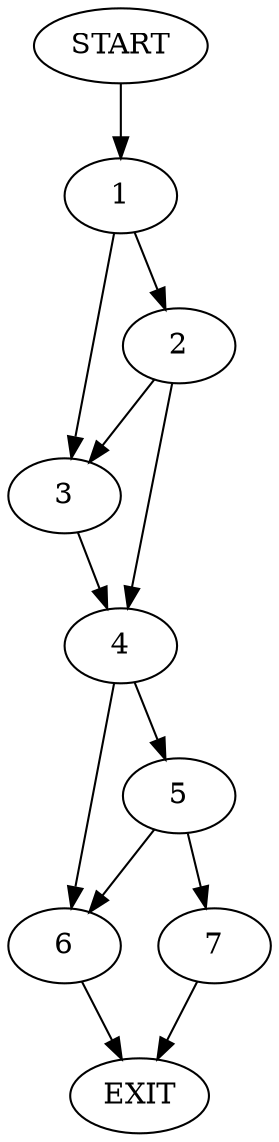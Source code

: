 digraph {
0 [label="START"]
8 [label="EXIT"]
0 -> 1
1 -> 2
1 -> 3
2 -> 3
2 -> 4
3 -> 4
4 -> 5
4 -> 6
6 -> 8
5 -> 7
5 -> 6
7 -> 8
}
